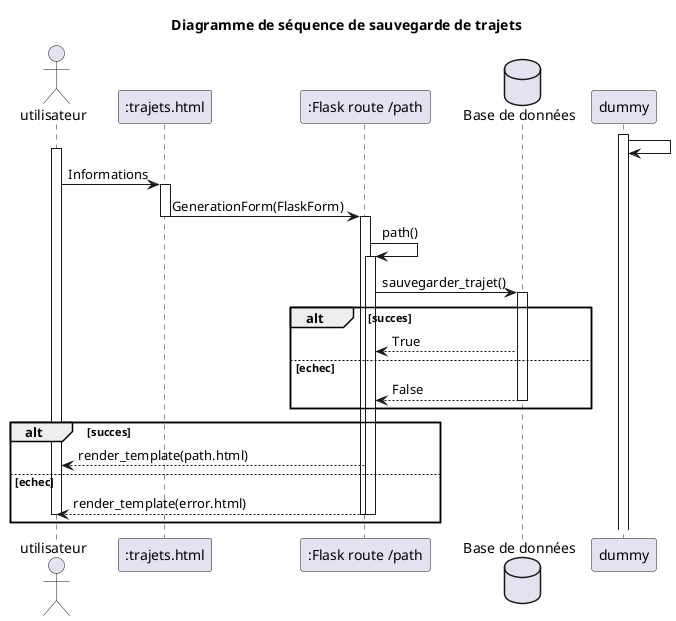 @startuml bd

title Diagramme de séquence de sauvegarde de trajets

actor utilisateur as u
participant ":trajets.html" as p
participant ":Flask route /path" as f
database "Base de données" as bd
participant dummy as d

activate d
d -> d
activate u
u -> p : Informations
activate p
p -> f : GenerationForm(FlaskForm)
deactivate p
activate f
f -> f : path()
activate f
f -> bd : sauvegarder_trajet()
activate bd

alt succes
  bd --> f : True
else echec
  bd --> f : False
deactivate bd
end

alt succes
  f --> u : render_template(path.html)
else echec
  f --> u : render_template(error.html)
deactivate f
deactivate f
deactivate u
end

@enduml